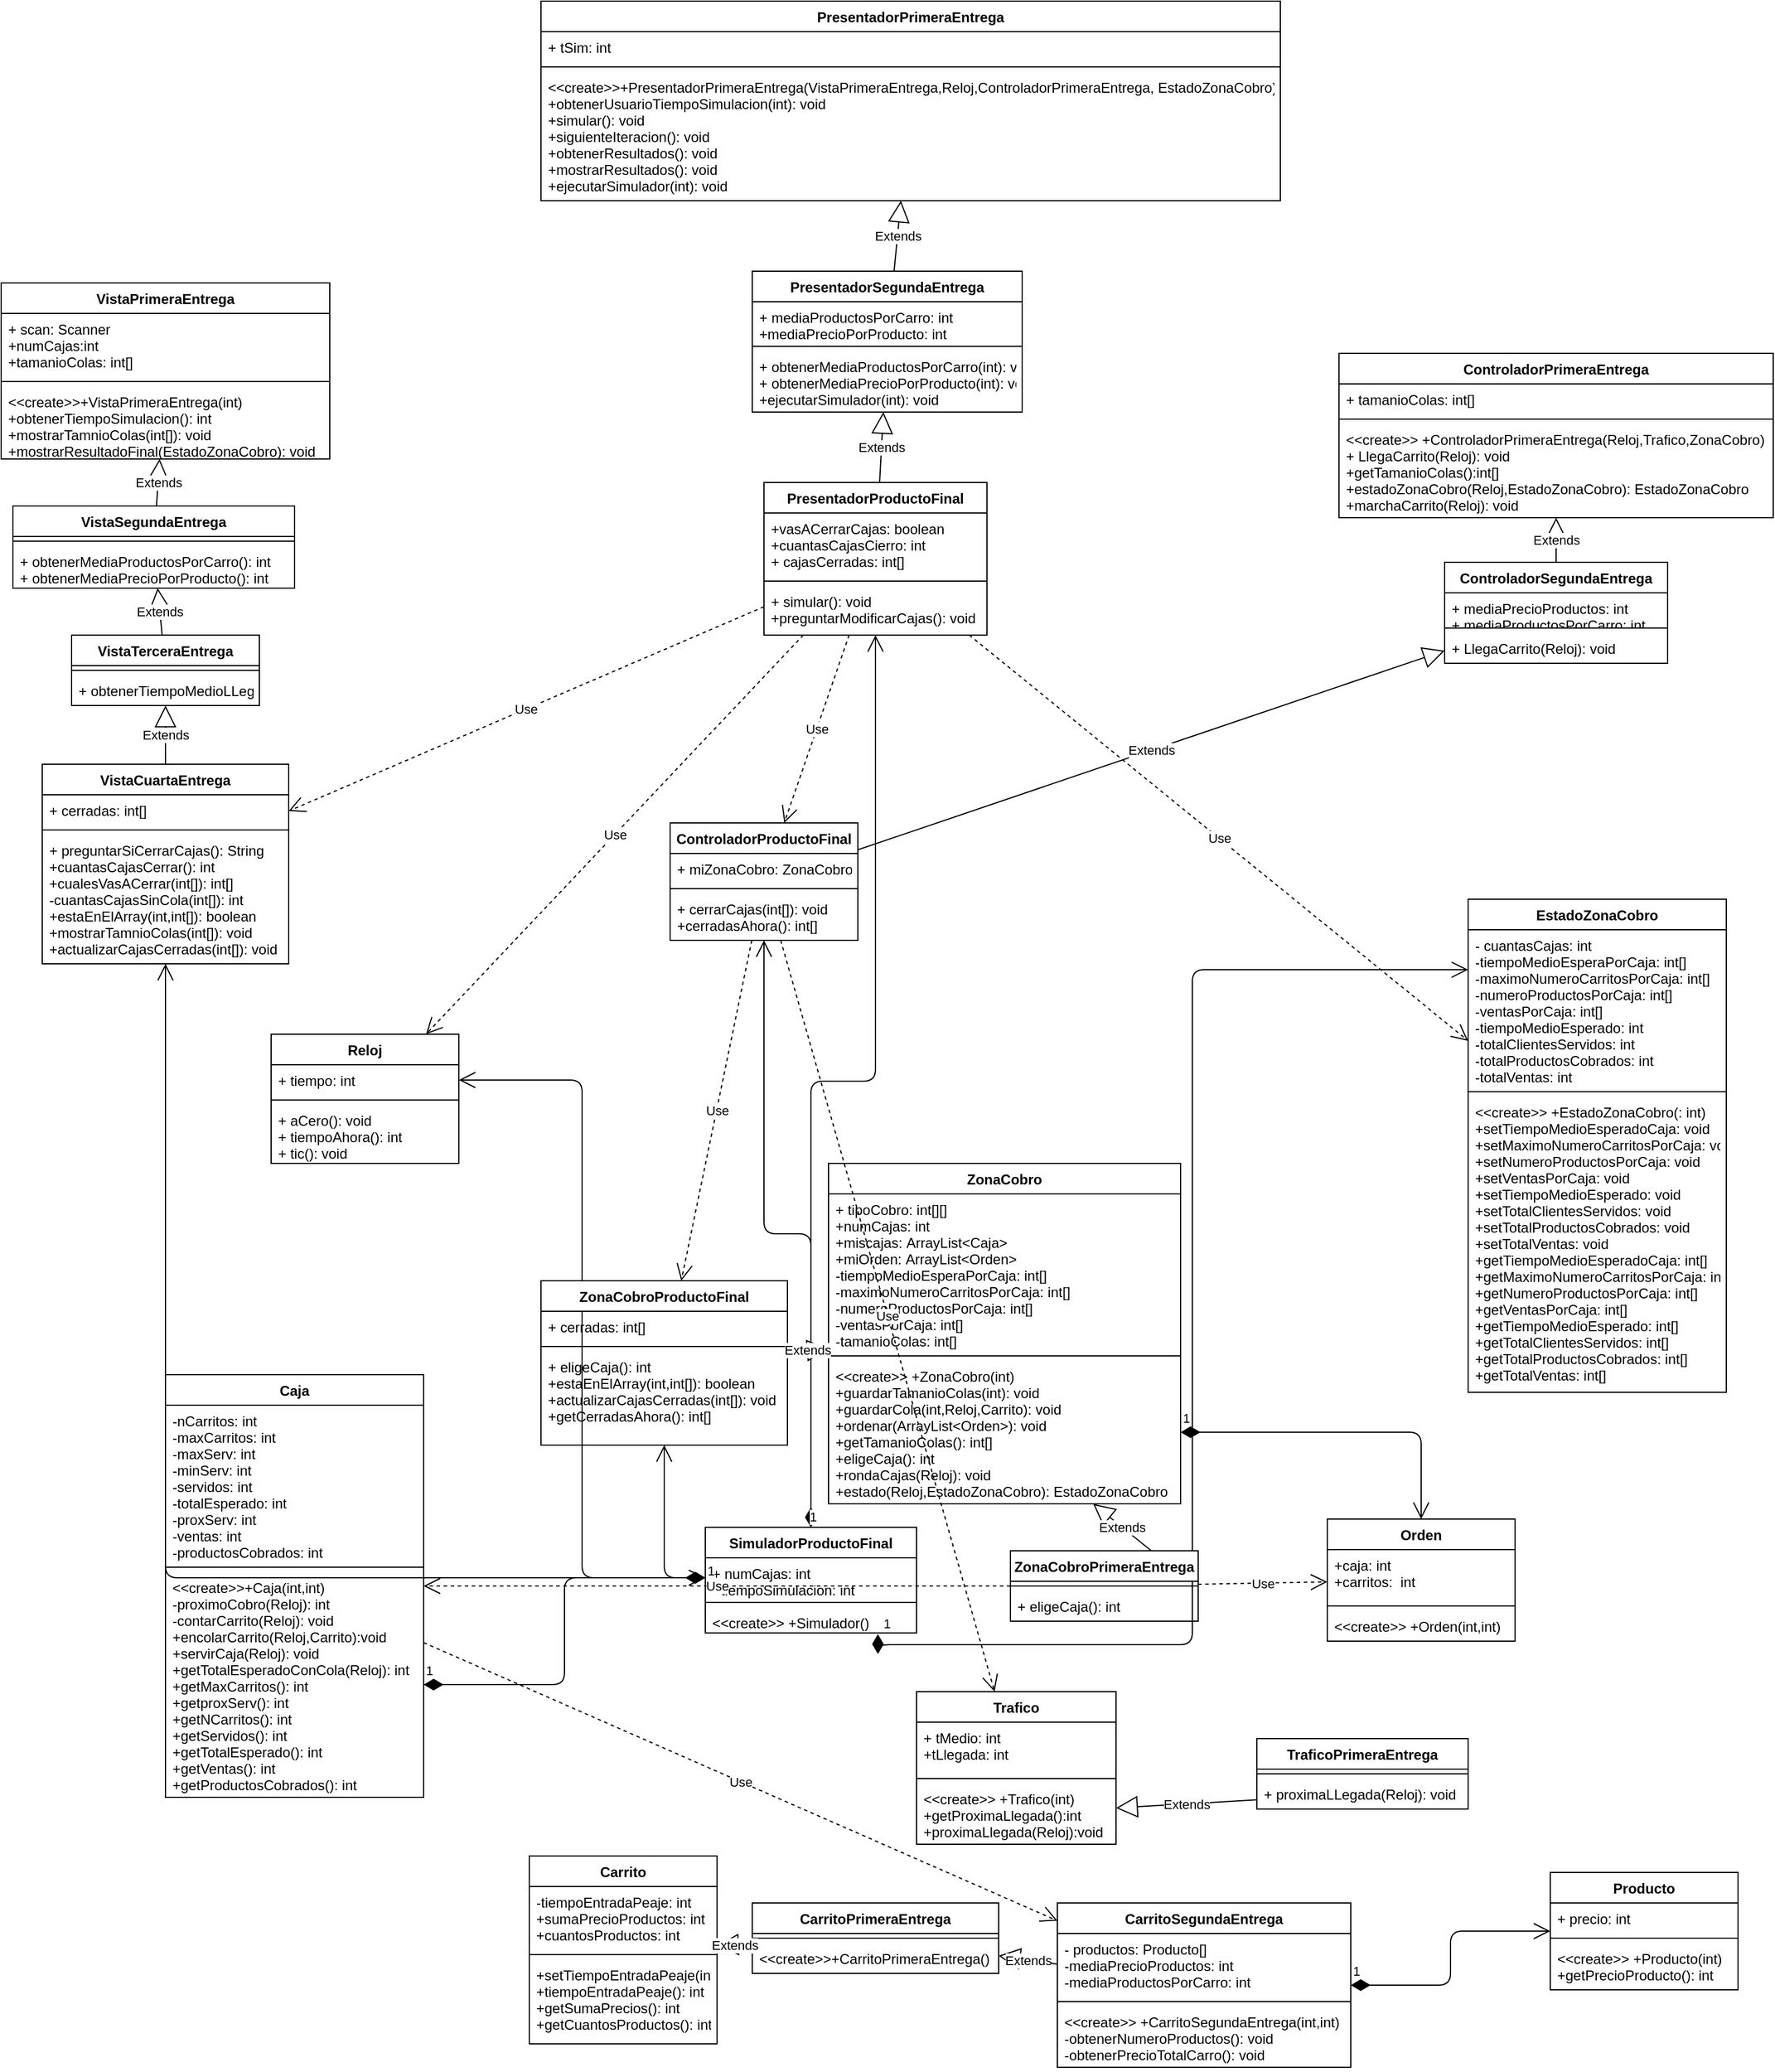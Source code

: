 <mxfile version="14.1.1" type="google"><diagram id="6pCkMulqhT6NgE5Fvpfq" name="Page-1"><mxGraphModel dx="2012" dy="1837" grid="1" gridSize="10" guides="1" tooltips="1" connect="1" arrows="1" fold="1" page="1" pageScale="1" pageWidth="827" pageHeight="1169" math="0" shadow="0"><root><mxCell id="0"/><mxCell id="1" parent="0"/><mxCell id="GopF8WNikL52PlYIPgLI-1" value="SimuladorProductoFinal" style="swimlane;fontStyle=1;align=center;verticalAlign=top;childLayout=stackLayout;horizontal=1;startSize=26;horizontalStack=0;resizeParent=1;resizeParentMax=0;resizeLast=0;collapsible=1;marginBottom=0;" parent="1" vertex="1"><mxGeometry x="390" y="700" width="180" height="90" as="geometry"/></mxCell><mxCell id="GopF8WNikL52PlYIPgLI-2" value="+ numCajas: int&#10;- tiempoSimulacion: int" style="text;strokeColor=none;fillColor=none;align=left;verticalAlign=top;spacingLeft=4;spacingRight=4;overflow=hidden;rotatable=0;points=[[0,0.5],[1,0.5]];portConstraint=eastwest;" parent="GopF8WNikL52PlYIPgLI-1" vertex="1"><mxGeometry y="26" width="180" height="34" as="geometry"/></mxCell><mxCell id="GopF8WNikL52PlYIPgLI-3" value="" style="line;strokeWidth=1;fillColor=none;align=left;verticalAlign=middle;spacingTop=-1;spacingLeft=3;spacingRight=3;rotatable=0;labelPosition=right;points=[];portConstraint=eastwest;" parent="GopF8WNikL52PlYIPgLI-1" vertex="1"><mxGeometry y="60" width="180" height="8" as="geometry"/></mxCell><mxCell id="GopF8WNikL52PlYIPgLI-4" value="&lt;&lt;create&gt;&gt; +Simulador()" style="text;strokeColor=none;fillColor=none;align=left;verticalAlign=top;spacingLeft=4;spacingRight=4;overflow=hidden;rotatable=0;points=[[0,0.5],[1,0.5]];portConstraint=eastwest;" parent="GopF8WNikL52PlYIPgLI-1" vertex="1"><mxGeometry y="68" width="180" height="22" as="geometry"/></mxCell><mxCell id="GopF8WNikL52PlYIPgLI-5" style="edgeStyle=orthogonalEdgeStyle;rounded=0;orthogonalLoop=1;jettySize=auto;html=1;exitX=1;exitY=0.5;exitDx=0;exitDy=0;" parent="GopF8WNikL52PlYIPgLI-1" source="GopF8WNikL52PlYIPgLI-2" target="GopF8WNikL52PlYIPgLI-2" edge="1"><mxGeometry relative="1" as="geometry"/></mxCell><mxCell id="GopF8WNikL52PlYIPgLI-7" value="Reloj" style="swimlane;fontStyle=1;align=center;verticalAlign=top;childLayout=stackLayout;horizontal=1;startSize=26;horizontalStack=0;resizeParent=1;resizeParentMax=0;resizeLast=0;collapsible=1;marginBottom=0;" parent="1" vertex="1"><mxGeometry x="20" y="280" width="160" height="110" as="geometry"/></mxCell><mxCell id="GopF8WNikL52PlYIPgLI-8" value="+ tiempo: int" style="text;strokeColor=none;fillColor=none;align=left;verticalAlign=top;spacingLeft=4;spacingRight=4;overflow=hidden;rotatable=0;points=[[0,0.5],[1,0.5]];portConstraint=eastwest;" parent="GopF8WNikL52PlYIPgLI-7" vertex="1"><mxGeometry y="26" width="160" height="26" as="geometry"/></mxCell><mxCell id="GopF8WNikL52PlYIPgLI-9" value="" style="line;strokeWidth=1;fillColor=none;align=left;verticalAlign=middle;spacingTop=-1;spacingLeft=3;spacingRight=3;rotatable=0;labelPosition=right;points=[];portConstraint=eastwest;" parent="GopF8WNikL52PlYIPgLI-7" vertex="1"><mxGeometry y="52" width="160" height="8" as="geometry"/></mxCell><mxCell id="GopF8WNikL52PlYIPgLI-10" value="+ aCero(): void&#10;+ tiempoAhora(): int&#10;+ tic(): void" style="text;strokeColor=none;fillColor=none;align=left;verticalAlign=top;spacingLeft=4;spacingRight=4;overflow=hidden;rotatable=0;points=[[0,0.5],[1,0.5]];portConstraint=eastwest;" parent="GopF8WNikL52PlYIPgLI-7" vertex="1"><mxGeometry y="60" width="160" height="50" as="geometry"/></mxCell><mxCell id="GopF8WNikL52PlYIPgLI-11" value="EstadoZonaCobro" style="swimlane;fontStyle=1;align=center;verticalAlign=top;childLayout=stackLayout;horizontal=1;startSize=26;horizontalStack=0;resizeParent=1;resizeParentMax=0;resizeLast=0;collapsible=1;marginBottom=0;" parent="1" vertex="1"><mxGeometry x="1040" y="165" width="220" height="420" as="geometry"/></mxCell><mxCell id="GopF8WNikL52PlYIPgLI-12" value="- cuantasCajas: int&#10;-tiempoMedioEsperaPorCaja: int[]&#10;-maximoNumeroCarritosPorCaja: int[]&#10;-numeroProductosPorCaja: int[]&#10;-ventasPorCaja: int[]&#10;-tiempoMedioEsperado: int&#10;-totalClientesServidos: int&#10;-totalProductosCobrados: int&#10;-totalVentas: int" style="text;strokeColor=none;fillColor=none;align=left;verticalAlign=top;spacingLeft=4;spacingRight=4;overflow=hidden;rotatable=0;points=[[0,0.5],[1,0.5]];portConstraint=eastwest;" parent="GopF8WNikL52PlYIPgLI-11" vertex="1"><mxGeometry y="26" width="220" height="134" as="geometry"/></mxCell><mxCell id="GopF8WNikL52PlYIPgLI-13" value="" style="line;strokeWidth=1;fillColor=none;align=left;verticalAlign=middle;spacingTop=-1;spacingLeft=3;spacingRight=3;rotatable=0;labelPosition=right;points=[];portConstraint=eastwest;" parent="GopF8WNikL52PlYIPgLI-11" vertex="1"><mxGeometry y="160" width="220" height="8" as="geometry"/></mxCell><mxCell id="GopF8WNikL52PlYIPgLI-14" value="&lt;&lt;create&gt;&gt; +EstadoZonaCobro(: int)&#10;+setTiempoMedioEsperadoCaja: void&#10;+setMaximoNumeroCarritosPorCaja: void&#10;+setNumeroProductosPorCaja: void&#10;+setVentasPorCaja: void&#10;+setTiempoMedioEsperado: void&#10;+setTotalClientesServidos: void&#10;+setTotalProductosCobrados: void&#10;+setTotalVentas: void&#10;+getTiempoMedioEsperadoCaja: int[]&#10;+getMaximoNumeroCarritosPorCaja: int[]&#10;+getNumeroProductosPorCaja: int[]&#10;+getVentasPorCaja: int[]&#10;+getTiempoMedioEsperado: int[]&#10;+getTotalClientesServidos: int[]&#10;+getTotalProductosCobrados: int[]&#10;+getTotalVentas: int[]" style="text;strokeColor=none;fillColor=none;align=left;verticalAlign=top;spacingLeft=4;spacingRight=4;overflow=hidden;rotatable=0;points=[[0,0.5],[1,0.5]];portConstraint=eastwest;" parent="GopF8WNikL52PlYIPgLI-11" vertex="1"><mxGeometry y="168" width="220" height="252" as="geometry"/></mxCell><mxCell id="GopF8WNikL52PlYIPgLI-15" value="1" style="endArrow=open;html=1;endSize=12;startArrow=diamondThin;startSize=14;startFill=1;edgeStyle=orthogonalEdgeStyle;align=left;verticalAlign=bottom;entryX=0;entryY=0.254;entryDx=0;entryDy=0;entryPerimeter=0;exitX=0.817;exitY=1.045;exitDx=0;exitDy=0;exitPerimeter=0;" parent="1" source="GopF8WNikL52PlYIPgLI-4" target="GopF8WNikL52PlYIPgLI-12" edge="1"><mxGeometry x="-1" y="3" relative="1" as="geometry"><mxPoint x="150" y="270" as="sourcePoint"/><mxPoint x="310" y="270" as="targetPoint"/></mxGeometry></mxCell><mxCell id="GopF8WNikL52PlYIPgLI-17" value="ControladorPrimeraEntrega" style="swimlane;fontStyle=1;align=center;verticalAlign=top;childLayout=stackLayout;horizontal=1;startSize=26;horizontalStack=0;resizeParent=1;resizeParentMax=0;resizeLast=0;collapsible=1;marginBottom=0;" parent="1" vertex="1"><mxGeometry x="930" y="-300" width="370" height="140" as="geometry"/></mxCell><mxCell id="GopF8WNikL52PlYIPgLI-18" value="+ tamanioColas: int[]" style="text;strokeColor=none;fillColor=none;align=left;verticalAlign=top;spacingLeft=4;spacingRight=4;overflow=hidden;rotatable=0;points=[[0,0.5],[1,0.5]];portConstraint=eastwest;" parent="GopF8WNikL52PlYIPgLI-17" vertex="1"><mxGeometry y="26" width="370" height="26" as="geometry"/></mxCell><mxCell id="GopF8WNikL52PlYIPgLI-19" value="" style="line;strokeWidth=1;fillColor=none;align=left;verticalAlign=middle;spacingTop=-1;spacingLeft=3;spacingRight=3;rotatable=0;labelPosition=right;points=[];portConstraint=eastwest;" parent="GopF8WNikL52PlYIPgLI-17" vertex="1"><mxGeometry y="52" width="370" height="8" as="geometry"/></mxCell><mxCell id="GopF8WNikL52PlYIPgLI-20" value="&lt;&lt;create&gt;&gt; +ControladorPrimeraEntrega(Reloj,Trafico,ZonaCobro)&#10;+ LlegaCarrito(Reloj): void&#10;+getTamanioColas():int[]&#10;+estadoZonaCobro(Reloj,EstadoZonaCobro): EstadoZonaCobro&#10;+marchaCarrito(Reloj): void" style="text;strokeColor=none;fillColor=none;align=left;verticalAlign=top;spacingLeft=4;spacingRight=4;overflow=hidden;rotatable=0;points=[[0,0.5],[1,0.5]];portConstraint=eastwest;" parent="GopF8WNikL52PlYIPgLI-17" vertex="1"><mxGeometry y="60" width="370" height="80" as="geometry"/></mxCell><mxCell id="NIKoHNsrvNgZzkzl7YkF-1" value="1" style="endArrow=open;html=1;endSize=12;startArrow=diamondThin;startSize=14;startFill=1;edgeStyle=orthogonalEdgeStyle;align=left;verticalAlign=bottom;" edge="1" parent="1" source="GopF8WNikL52PlYIPgLI-1" target="NIKoHNsrvNgZzkzl7YkF-105"><mxGeometry x="-1" y="3" relative="1" as="geometry"><mxPoint x="70" y="60" as="sourcePoint"/><mxPoint x="230" y="60" as="targetPoint"/></mxGeometry></mxCell><mxCell id="NIKoHNsrvNgZzkzl7YkF-2" value="1" style="endArrow=open;html=1;endSize=12;startArrow=diamondThin;startSize=14;startFill=1;edgeStyle=orthogonalEdgeStyle;align=left;verticalAlign=bottom;" edge="1" parent="1" source="GopF8WNikL52PlYIPgLI-2" target="GopF8WNikL52PlYIPgLI-8"><mxGeometry x="-1" y="3" relative="1" as="geometry"><mxPoint x="140" y="310" as="sourcePoint"/><mxPoint x="300" y="310" as="targetPoint"/></mxGeometry></mxCell><mxCell id="NIKoHNsrvNgZzkzl7YkF-3" value="PresentadorPrimeraEntrega" style="swimlane;fontStyle=1;align=center;verticalAlign=top;childLayout=stackLayout;horizontal=1;startSize=26;horizontalStack=0;resizeParent=1;resizeParentMax=0;resizeLast=0;collapsible=1;marginBottom=0;" vertex="1" parent="1"><mxGeometry x="250" y="-600" width="630" height="170" as="geometry"/></mxCell><mxCell id="NIKoHNsrvNgZzkzl7YkF-4" value="+ tSim: int" style="text;strokeColor=none;fillColor=none;align=left;verticalAlign=top;spacingLeft=4;spacingRight=4;overflow=hidden;rotatable=0;points=[[0,0.5],[1,0.5]];portConstraint=eastwest;" vertex="1" parent="NIKoHNsrvNgZzkzl7YkF-3"><mxGeometry y="26" width="630" height="26" as="geometry"/></mxCell><mxCell id="NIKoHNsrvNgZzkzl7YkF-5" value="" style="line;strokeWidth=1;fillColor=none;align=left;verticalAlign=middle;spacingTop=-1;spacingLeft=3;spacingRight=3;rotatable=0;labelPosition=right;points=[];portConstraint=eastwest;" vertex="1" parent="NIKoHNsrvNgZzkzl7YkF-3"><mxGeometry y="52" width="630" height="8" as="geometry"/></mxCell><mxCell id="NIKoHNsrvNgZzkzl7YkF-6" value="&lt;&lt;create&gt;&gt;+PresentadorPrimeraEntrega(VistaPrimeraEntrega,Reloj,ControladorPrimeraEntrega, EstadoZonaCobro)&#10;+obtenerUsuarioTiempoSimulacion(int): void&#10;+simular(): void&#10;+siguienteIteracion(): void&#10;+obtenerResultados(): void&#10;+mostrarResultados(): void&#10;+ejecutarSimulador(int): void" style="text;strokeColor=none;fillColor=none;align=left;verticalAlign=top;spacingLeft=4;spacingRight=4;overflow=hidden;rotatable=0;points=[[0,0.5],[1,0.5]];portConstraint=eastwest;" vertex="1" parent="NIKoHNsrvNgZzkzl7YkF-3"><mxGeometry y="60" width="630" height="110" as="geometry"/></mxCell><mxCell id="NIKoHNsrvNgZzkzl7YkF-8" value="VistaPrimeraEntrega" style="swimlane;fontStyle=1;align=center;verticalAlign=top;childLayout=stackLayout;horizontal=1;startSize=26;horizontalStack=0;resizeParent=1;resizeParentMax=0;resizeLast=0;collapsible=1;marginBottom=0;" vertex="1" parent="1"><mxGeometry x="-210" y="-360" width="280" height="150" as="geometry"/></mxCell><mxCell id="NIKoHNsrvNgZzkzl7YkF-9" value="+ scan: Scanner&#10;+numCajas:int&#10;+tamanioColas: int[]" style="text;strokeColor=none;fillColor=none;align=left;verticalAlign=top;spacingLeft=4;spacingRight=4;overflow=hidden;rotatable=0;points=[[0,0.5],[1,0.5]];portConstraint=eastwest;" vertex="1" parent="NIKoHNsrvNgZzkzl7YkF-8"><mxGeometry y="26" width="280" height="54" as="geometry"/></mxCell><mxCell id="NIKoHNsrvNgZzkzl7YkF-10" value="" style="line;strokeWidth=1;fillColor=none;align=left;verticalAlign=middle;spacingTop=-1;spacingLeft=3;spacingRight=3;rotatable=0;labelPosition=right;points=[];portConstraint=eastwest;" vertex="1" parent="NIKoHNsrvNgZzkzl7YkF-8"><mxGeometry y="80" width="280" height="8" as="geometry"/></mxCell><mxCell id="NIKoHNsrvNgZzkzl7YkF-11" value="&lt;&lt;create&gt;&gt;+VistaPrimeraEntrega(int)&#10;+obtenerTiempoSimulacion(): int&#10;+mostrarTamnioColas(int[]): void&#10;+mostrarResultadoFinal(EstadoZonaCobro): void&#10;" style="text;strokeColor=none;fillColor=none;align=left;verticalAlign=top;spacingLeft=4;spacingRight=4;overflow=hidden;rotatable=0;points=[[0,0.5],[1,0.5]];portConstraint=eastwest;" vertex="1" parent="NIKoHNsrvNgZzkzl7YkF-8"><mxGeometry y="88" width="280" height="62" as="geometry"/></mxCell><mxCell id="NIKoHNsrvNgZzkzl7YkF-12" value="1" style="endArrow=open;html=1;endSize=12;startArrow=diamondThin;startSize=14;startFill=0;edgeStyle=orthogonalEdgeStyle;align=left;verticalAlign=bottom;" edge="1" parent="1" source="GopF8WNikL52PlYIPgLI-1" target="NIKoHNsrvNgZzkzl7YkF-95"><mxGeometry x="-1" y="3" relative="1" as="geometry"><mxPoint x="90" y="-20" as="sourcePoint"/><mxPoint x="250" y="-20" as="targetPoint"/></mxGeometry></mxCell><mxCell id="NIKoHNsrvNgZzkzl7YkF-13" value="1" style="endArrow=open;html=1;endSize=12;startArrow=diamondThin;startSize=14;startFill=0;edgeStyle=orthogonalEdgeStyle;align=left;verticalAlign=bottom;" edge="1" parent="1" source="GopF8WNikL52PlYIPgLI-2" target="NIKoHNsrvNgZzkzl7YkF-100"><mxGeometry x="-1" y="3" relative="1" as="geometry"><mxPoint x="580" y="170" as="sourcePoint"/><mxPoint x="740" y="170" as="targetPoint"/></mxGeometry></mxCell><mxCell id="NIKoHNsrvNgZzkzl7YkF-14" value="Use" style="endArrow=open;endSize=12;dashed=1;html=1;" edge="1" parent="1" source="NIKoHNsrvNgZzkzl7YkF-95" target="GopF8WNikL52PlYIPgLI-7"><mxGeometry width="160" relative="1" as="geometry"><mxPoint x="620" y="370" as="sourcePoint"/><mxPoint x="780" y="370" as="targetPoint"/></mxGeometry></mxCell><mxCell id="NIKoHNsrvNgZzkzl7YkF-15" value="Use" style="endArrow=open;endSize=12;dashed=1;html=1;" edge="1" parent="1" source="NIKoHNsrvNgZzkzl7YkF-95" target="NIKoHNsrvNgZzkzl7YkF-105"><mxGeometry width="160" relative="1" as="geometry"><mxPoint x="790" y="20" as="sourcePoint"/><mxPoint x="950" y="20" as="targetPoint"/></mxGeometry></mxCell><mxCell id="NIKoHNsrvNgZzkzl7YkF-16" value="Use" style="endArrow=open;endSize=12;dashed=1;html=1;" edge="1" parent="1" source="NIKoHNsrvNgZzkzl7YkF-95" target="NIKoHNsrvNgZzkzl7YkF-100"><mxGeometry width="160" relative="1" as="geometry"><mxPoint x="770" y="80" as="sourcePoint"/><mxPoint x="930" y="80" as="targetPoint"/></mxGeometry></mxCell><mxCell id="NIKoHNsrvNgZzkzl7YkF-17" value="Use" style="endArrow=open;endSize=12;dashed=1;html=1;" edge="1" parent="1" source="NIKoHNsrvNgZzkzl7YkF-95" target="GopF8WNikL52PlYIPgLI-11"><mxGeometry width="160" relative="1" as="geometry"><mxPoint x="870" y="-10" as="sourcePoint"/><mxPoint x="1030" y="-10" as="targetPoint"/></mxGeometry></mxCell><mxCell id="NIKoHNsrvNgZzkzl7YkF-19" value="ZonaCobro" style="swimlane;fontStyle=1;align=center;verticalAlign=top;childLayout=stackLayout;horizontal=1;startSize=26;horizontalStack=0;resizeParent=1;resizeParentMax=0;resizeLast=0;collapsible=1;marginBottom=0;" vertex="1" parent="1"><mxGeometry x="495" y="390" width="300" height="290" as="geometry"/></mxCell><mxCell id="NIKoHNsrvNgZzkzl7YkF-20" value="+ tipoCobro: int[][]&#10;+numCajas: int&#10;+miscajas: ArrayList&lt;Caja&gt;&#10;+miOrden: ArrayList&lt;Orden&gt;&#10;-tiempoMedioEsperaPorCaja: int[]&#10;-maximoNumeroCarritosPorCaja: int[]&#10;-numeroProductosPorCaja: int[]&#10;-ventasPorCaja: int[]&#10;-tamanioColas: int[]&#10;" style="text;strokeColor=none;fillColor=none;align=left;verticalAlign=top;spacingLeft=4;spacingRight=4;overflow=hidden;rotatable=0;points=[[0,0.5],[1,0.5]];portConstraint=eastwest;" vertex="1" parent="NIKoHNsrvNgZzkzl7YkF-19"><mxGeometry y="26" width="300" height="134" as="geometry"/></mxCell><mxCell id="NIKoHNsrvNgZzkzl7YkF-21" value="" style="line;strokeWidth=1;fillColor=none;align=left;verticalAlign=middle;spacingTop=-1;spacingLeft=3;spacingRight=3;rotatable=0;labelPosition=right;points=[];portConstraint=eastwest;" vertex="1" parent="NIKoHNsrvNgZzkzl7YkF-19"><mxGeometry y="160" width="300" height="8" as="geometry"/></mxCell><mxCell id="NIKoHNsrvNgZzkzl7YkF-22" value="&lt;&lt;create&gt;&gt; +ZonaCobro(int)&#10;+guardarTamanioColas(int): void&#10;+guardarCola(int,Reloj,Carrito): void&#10;+ordenar(ArrayList&lt;Orden&gt;): void&#10;+getTamanioColas(): int[]&#10;+eligeCaja(): int&#10;+rondaCajas(Reloj): void&#10;+estado(Reloj,EstadoZonaCobro): EstadoZonaCobro" style="text;strokeColor=none;fillColor=none;align=left;verticalAlign=top;spacingLeft=4;spacingRight=4;overflow=hidden;rotatable=0;points=[[0,0.5],[1,0.5]];portConstraint=eastwest;" vertex="1" parent="NIKoHNsrvNgZzkzl7YkF-19"><mxGeometry y="168" width="300" height="122" as="geometry"/></mxCell><mxCell id="NIKoHNsrvNgZzkzl7YkF-24" value="Caja" style="swimlane;fontStyle=1;align=center;verticalAlign=top;childLayout=stackLayout;horizontal=1;startSize=26;horizontalStack=0;resizeParent=1;resizeParentMax=0;resizeLast=0;collapsible=1;marginBottom=0;" vertex="1" parent="1"><mxGeometry x="-70" y="570" width="220" height="360" as="geometry"/></mxCell><mxCell id="NIKoHNsrvNgZzkzl7YkF-25" value="-nCarritos: int&#10;-maxCarritos: int&#10;-maxServ: int&#10;-minServ: int&#10;-servidos: int&#10;-totalEsperado: int&#10;-proxServ: int&#10;-ventas: int&#10;-productosCobrados: int" style="text;strokeColor=none;fillColor=none;align=left;verticalAlign=top;spacingLeft=4;spacingRight=4;overflow=hidden;rotatable=0;points=[[0,0.5],[1,0.5]];portConstraint=eastwest;" vertex="1" parent="NIKoHNsrvNgZzkzl7YkF-24"><mxGeometry y="26" width="220" height="134" as="geometry"/></mxCell><mxCell id="NIKoHNsrvNgZzkzl7YkF-26" value="" style="line;strokeWidth=1;fillColor=none;align=left;verticalAlign=middle;spacingTop=-1;spacingLeft=3;spacingRight=3;rotatable=0;labelPosition=right;points=[];portConstraint=eastwest;" vertex="1" parent="NIKoHNsrvNgZzkzl7YkF-24"><mxGeometry y="160" width="220" height="8" as="geometry"/></mxCell><mxCell id="NIKoHNsrvNgZzkzl7YkF-27" value="&lt;&lt;create&gt;&gt;+Caja(int,int)&#10;-proximoCobro(Reloj): int&#10;-contarCarrito(Reloj): void&#10;+encolarCarrito(Reloj,Carrito):void&#10;+servirCaja(Reloj): void&#10;+getTotalEsperadoConCola(Reloj): int&#10;+getMaxCarritos(): int&#10;+getproxServ(): int&#10;+getNCarritos(): int&#10;+getServidos(): int&#10;+getTotalEsperado(): int&#10;+getVentas(): int&#10;+getProductosCobrados(): int&#10;" style="text;strokeColor=none;fillColor=none;align=left;verticalAlign=top;spacingLeft=4;spacingRight=4;overflow=hidden;rotatable=0;points=[[0,0.5],[1,0.5]];portConstraint=eastwest;" vertex="1" parent="NIKoHNsrvNgZzkzl7YkF-24"><mxGeometry y="168" width="220" height="192" as="geometry"/></mxCell><mxCell id="NIKoHNsrvNgZzkzl7YkF-28" value="1" style="endArrow=open;html=1;endSize=12;startArrow=diamondThin;startSize=14;startFill=1;edgeStyle=orthogonalEdgeStyle;align=left;verticalAlign=bottom;" edge="1" parent="1" source="NIKoHNsrvNgZzkzl7YkF-27" target="GopF8WNikL52PlYIPgLI-2"><mxGeometry x="-1" y="3" relative="1" as="geometry"><mxPoint x="230" y="890" as="sourcePoint"/><mxPoint x="390" y="890" as="targetPoint"/></mxGeometry></mxCell><mxCell id="NIKoHNsrvNgZzkzl7YkF-29" value="Orden" style="swimlane;fontStyle=1;align=center;verticalAlign=top;childLayout=stackLayout;horizontal=1;startSize=26;horizontalStack=0;resizeParent=1;resizeParentMax=0;resizeLast=0;collapsible=1;marginBottom=0;" vertex="1" parent="1"><mxGeometry x="920" y="693" width="160" height="104" as="geometry"/></mxCell><mxCell id="NIKoHNsrvNgZzkzl7YkF-30" value="+caja: int&#10;+carritos:  int" style="text;strokeColor=none;fillColor=none;align=left;verticalAlign=top;spacingLeft=4;spacingRight=4;overflow=hidden;rotatable=0;points=[[0,0.5],[1,0.5]];portConstraint=eastwest;" vertex="1" parent="NIKoHNsrvNgZzkzl7YkF-29"><mxGeometry y="26" width="160" height="44" as="geometry"/></mxCell><mxCell id="NIKoHNsrvNgZzkzl7YkF-31" value="" style="line;strokeWidth=1;fillColor=none;align=left;verticalAlign=middle;spacingTop=-1;spacingLeft=3;spacingRight=3;rotatable=0;labelPosition=right;points=[];portConstraint=eastwest;" vertex="1" parent="NIKoHNsrvNgZzkzl7YkF-29"><mxGeometry y="70" width="160" height="8" as="geometry"/></mxCell><mxCell id="NIKoHNsrvNgZzkzl7YkF-32" value="&lt;&lt;create&gt;&gt; +Orden(int,int)" style="text;strokeColor=none;fillColor=none;align=left;verticalAlign=top;spacingLeft=4;spacingRight=4;overflow=hidden;rotatable=0;points=[[0,0.5],[1,0.5]];portConstraint=eastwest;" vertex="1" parent="NIKoHNsrvNgZzkzl7YkF-29"><mxGeometry y="78" width="160" height="26" as="geometry"/></mxCell><mxCell id="NIKoHNsrvNgZzkzl7YkF-33" value="1" style="endArrow=open;html=1;endSize=12;startArrow=diamondThin;startSize=14;startFill=1;edgeStyle=orthogonalEdgeStyle;align=left;verticalAlign=bottom;" edge="1" parent="1" source="NIKoHNsrvNgZzkzl7YkF-22" target="NIKoHNsrvNgZzkzl7YkF-29"><mxGeometry x="-1" y="3" relative="1" as="geometry"><mxPoint x="870" y="749.5" as="sourcePoint"/><mxPoint x="1030" y="749.5" as="targetPoint"/></mxGeometry></mxCell><mxCell id="NIKoHNsrvNgZzkzl7YkF-35" value="ZonaCobroPrimeraEntrega" style="swimlane;fontStyle=1;align=center;verticalAlign=top;childLayout=stackLayout;horizontal=1;startSize=26;horizontalStack=0;resizeParent=1;resizeParentMax=0;resizeLast=0;collapsible=1;marginBottom=0;" vertex="1" parent="1"><mxGeometry x="650" y="720" width="160" height="60" as="geometry"/></mxCell><mxCell id="NIKoHNsrvNgZzkzl7YkF-37" value="" style="line;strokeWidth=1;fillColor=none;align=left;verticalAlign=middle;spacingTop=-1;spacingLeft=3;spacingRight=3;rotatable=0;labelPosition=right;points=[];portConstraint=eastwest;" vertex="1" parent="NIKoHNsrvNgZzkzl7YkF-35"><mxGeometry y="26" width="160" height="8" as="geometry"/></mxCell><mxCell id="NIKoHNsrvNgZzkzl7YkF-38" value="+ eligeCaja(): int" style="text;strokeColor=none;fillColor=none;align=left;verticalAlign=top;spacingLeft=4;spacingRight=4;overflow=hidden;rotatable=0;points=[[0,0.5],[1,0.5]];portConstraint=eastwest;" vertex="1" parent="NIKoHNsrvNgZzkzl7YkF-35"><mxGeometry y="34" width="160" height="26" as="geometry"/></mxCell><mxCell id="NIKoHNsrvNgZzkzl7YkF-39" value="Extends" style="endArrow=block;endSize=16;endFill=0;html=1;exitX=0.75;exitY=0;exitDx=0;exitDy=0;" edge="1" parent="1" source="NIKoHNsrvNgZzkzl7YkF-35" target="NIKoHNsrvNgZzkzl7YkF-22"><mxGeometry width="160" relative="1" as="geometry"><mxPoint x="850" y="870" as="sourcePoint"/><mxPoint x="1010" y="870" as="targetPoint"/></mxGeometry></mxCell><mxCell id="NIKoHNsrvNgZzkzl7YkF-40" value="1" style="endArrow=open;html=1;endSize=12;startArrow=diamondThin;startSize=14;startFill=1;edgeStyle=orthogonalEdgeStyle;align=left;verticalAlign=bottom;" edge="1" parent="1" source="GopF8WNikL52PlYIPgLI-2" target="NIKoHNsrvNgZzkzl7YkF-110"><mxGeometry x="-1" y="3" relative="1" as="geometry"><mxPoint x="560" y="860" as="sourcePoint"/><mxPoint x="720" y="860" as="targetPoint"/></mxGeometry></mxCell><mxCell id="NIKoHNsrvNgZzkzl7YkF-41" value="Trafico" style="swimlane;fontStyle=1;align=center;verticalAlign=top;childLayout=stackLayout;horizontal=1;startSize=26;horizontalStack=0;resizeParent=1;resizeParentMax=0;resizeLast=0;collapsible=1;marginBottom=0;" vertex="1" parent="1"><mxGeometry x="570" y="840" width="170" height="130" as="geometry"/></mxCell><mxCell id="NIKoHNsrvNgZzkzl7YkF-42" value="+ tMedio: int&#10;+tLlegada: int" style="text;strokeColor=none;fillColor=none;align=left;verticalAlign=top;spacingLeft=4;spacingRight=4;overflow=hidden;rotatable=0;points=[[0,0.5],[1,0.5]];portConstraint=eastwest;" vertex="1" parent="NIKoHNsrvNgZzkzl7YkF-41"><mxGeometry y="26" width="170" height="44" as="geometry"/></mxCell><mxCell id="NIKoHNsrvNgZzkzl7YkF-43" value="" style="line;strokeWidth=1;fillColor=none;align=left;verticalAlign=middle;spacingTop=-1;spacingLeft=3;spacingRight=3;rotatable=0;labelPosition=right;points=[];portConstraint=eastwest;" vertex="1" parent="NIKoHNsrvNgZzkzl7YkF-41"><mxGeometry y="70" width="170" height="8" as="geometry"/></mxCell><mxCell id="NIKoHNsrvNgZzkzl7YkF-44" value="&lt;&lt;create&gt;&gt; +Trafico(int)&#10;+getProximaLlegada():int&#10;+proximaLlegada(Reloj):void" style="text;strokeColor=none;fillColor=none;align=left;verticalAlign=top;spacingLeft=4;spacingRight=4;overflow=hidden;rotatable=0;points=[[0,0.5],[1,0.5]];portConstraint=eastwest;" vertex="1" parent="NIKoHNsrvNgZzkzl7YkF-41"><mxGeometry y="78" width="170" height="52" as="geometry"/></mxCell><mxCell id="NIKoHNsrvNgZzkzl7YkF-45" value="Extends" style="endArrow=block;endSize=16;endFill=0;html=1;" edge="1" parent="1" source="NIKoHNsrvNgZzkzl7YkF-49" target="NIKoHNsrvNgZzkzl7YkF-44"><mxGeometry width="160" relative="1" as="geometry"><mxPoint x="827" y="940" as="sourcePoint"/><mxPoint x="987" y="940" as="targetPoint"/></mxGeometry></mxCell><mxCell id="NIKoHNsrvNgZzkzl7YkF-46" value="TraficoPrimeraEntrega" style="swimlane;fontStyle=1;align=center;verticalAlign=top;childLayout=stackLayout;horizontal=1;startSize=26;horizontalStack=0;resizeParent=1;resizeParentMax=0;resizeLast=0;collapsible=1;marginBottom=0;" vertex="1" parent="1"><mxGeometry x="860" y="880" width="180" height="60" as="geometry"/></mxCell><mxCell id="NIKoHNsrvNgZzkzl7YkF-48" value="" style="line;strokeWidth=1;fillColor=none;align=left;verticalAlign=middle;spacingTop=-1;spacingLeft=3;spacingRight=3;rotatable=0;labelPosition=right;points=[];portConstraint=eastwest;" vertex="1" parent="NIKoHNsrvNgZzkzl7YkF-46"><mxGeometry y="26" width="180" height="8" as="geometry"/></mxCell><mxCell id="NIKoHNsrvNgZzkzl7YkF-49" value="+ proximaLLegada(Reloj): void" style="text;strokeColor=none;fillColor=none;align=left;verticalAlign=top;spacingLeft=4;spacingRight=4;overflow=hidden;rotatable=0;points=[[0,0.5],[1,0.5]];portConstraint=eastwest;" vertex="1" parent="NIKoHNsrvNgZzkzl7YkF-46"><mxGeometry y="34" width="180" height="26" as="geometry"/></mxCell><mxCell id="NIKoHNsrvNgZzkzl7YkF-50" value="Use" style="endArrow=open;endSize=12;dashed=1;html=1;" edge="1" parent="1" source="NIKoHNsrvNgZzkzl7YkF-105" target="NIKoHNsrvNgZzkzl7YkF-110"><mxGeometry width="160" relative="1" as="geometry"><mxPoint x="490" y="260" as="sourcePoint"/><mxPoint x="650" y="260" as="targetPoint"/></mxGeometry></mxCell><mxCell id="NIKoHNsrvNgZzkzl7YkF-51" value="Use" style="endArrow=open;endSize=12;dashed=1;html=1;" edge="1" parent="1" source="NIKoHNsrvNgZzkzl7YkF-105" target="NIKoHNsrvNgZzkzl7YkF-41"><mxGeometry width="160" relative="1" as="geometry"><mxPoint x="660" y="280" as="sourcePoint"/><mxPoint x="820" y="280" as="targetPoint"/></mxGeometry></mxCell><mxCell id="NIKoHNsrvNgZzkzl7YkF-52" value="Carrito" style="swimlane;fontStyle=1;align=center;verticalAlign=top;childLayout=stackLayout;horizontal=1;startSize=26;horizontalStack=0;resizeParent=1;resizeParentMax=0;resizeLast=0;collapsible=1;marginBottom=0;" vertex="1" parent="1"><mxGeometry x="240" y="980" width="160" height="160" as="geometry"/></mxCell><mxCell id="NIKoHNsrvNgZzkzl7YkF-53" value="-tiempoEntradaPeaje: int&#10;+sumaPrecioProductos: int&#10;+cuantosProductos: int" style="text;strokeColor=none;fillColor=none;align=left;verticalAlign=top;spacingLeft=4;spacingRight=4;overflow=hidden;rotatable=0;points=[[0,0.5],[1,0.5]];portConstraint=eastwest;" vertex="1" parent="NIKoHNsrvNgZzkzl7YkF-52"><mxGeometry y="26" width="160" height="54" as="geometry"/></mxCell><mxCell id="NIKoHNsrvNgZzkzl7YkF-54" value="" style="line;strokeWidth=1;fillColor=none;align=left;verticalAlign=middle;spacingTop=-1;spacingLeft=3;spacingRight=3;rotatable=0;labelPosition=right;points=[];portConstraint=eastwest;" vertex="1" parent="NIKoHNsrvNgZzkzl7YkF-52"><mxGeometry y="80" width="160" height="8" as="geometry"/></mxCell><mxCell id="NIKoHNsrvNgZzkzl7YkF-55" value="+setTiempoEntradaPeaje(int): void&#10;+tiempoEntradaPeaje(): int&#10;+getSumaPrecios(): int&#10;+getCuantosProductos(): int" style="text;strokeColor=none;fillColor=none;align=left;verticalAlign=top;spacingLeft=4;spacingRight=4;overflow=hidden;rotatable=0;points=[[0,0.5],[1,0.5]];portConstraint=eastwest;" vertex="1" parent="NIKoHNsrvNgZzkzl7YkF-52"><mxGeometry y="88" width="160" height="72" as="geometry"/></mxCell><mxCell id="NIKoHNsrvNgZzkzl7YkF-56" value="CarritoPrimeraEntrega" style="swimlane;fontStyle=1;align=center;verticalAlign=top;childLayout=stackLayout;horizontal=1;startSize=26;horizontalStack=0;resizeParent=1;resizeParentMax=0;resizeLast=0;collapsible=1;marginBottom=0;" vertex="1" parent="1"><mxGeometry x="430" y="1020" width="210" height="60" as="geometry"/></mxCell><mxCell id="NIKoHNsrvNgZzkzl7YkF-58" value="" style="line;strokeWidth=1;fillColor=none;align=left;verticalAlign=middle;spacingTop=-1;spacingLeft=3;spacingRight=3;rotatable=0;labelPosition=right;points=[];portConstraint=eastwest;" vertex="1" parent="NIKoHNsrvNgZzkzl7YkF-56"><mxGeometry y="26" width="210" height="8" as="geometry"/></mxCell><mxCell id="NIKoHNsrvNgZzkzl7YkF-59" value="&lt;&lt;create&gt;&gt;+CarritoPrimeraEntrega()" style="text;strokeColor=none;fillColor=none;align=left;verticalAlign=top;spacingLeft=4;spacingRight=4;overflow=hidden;rotatable=0;points=[[0,0.5],[1,0.5]];portConstraint=eastwest;" vertex="1" parent="NIKoHNsrvNgZzkzl7YkF-56"><mxGeometry y="34" width="210" height="26" as="geometry"/></mxCell><mxCell id="NIKoHNsrvNgZzkzl7YkF-60" value="Extends" style="endArrow=block;endSize=16;endFill=0;html=1;" edge="1" parent="1" source="NIKoHNsrvNgZzkzl7YkF-56" target="NIKoHNsrvNgZzkzl7YkF-52"><mxGeometry width="160" relative="1" as="geometry"><mxPoint x="680" y="1059.5" as="sourcePoint"/><mxPoint x="840" y="1059.5" as="targetPoint"/></mxGeometry></mxCell><mxCell id="NIKoHNsrvNgZzkzl7YkF-61" value="Use" style="endArrow=open;endSize=12;dashed=1;html=1;" edge="1" parent="1" source="NIKoHNsrvNgZzkzl7YkF-35" target="NIKoHNsrvNgZzkzl7YkF-24"><mxGeometry width="160" relative="1" as="geometry"><mxPoint x="1070" y="860" as="sourcePoint"/><mxPoint x="1230" y="860" as="targetPoint"/></mxGeometry></mxCell><mxCell id="NIKoHNsrvNgZzkzl7YkF-62" value="Use" style="endArrow=open;endSize=12;dashed=1;html=1;" edge="1" parent="1" source="NIKoHNsrvNgZzkzl7YkF-35" target="NIKoHNsrvNgZzkzl7YkF-29"><mxGeometry width="160" relative="1" as="geometry"><mxPoint x="1050" y="850" as="sourcePoint"/><mxPoint x="1210" y="850" as="targetPoint"/></mxGeometry></mxCell><mxCell id="NIKoHNsrvNgZzkzl7YkF-63" value="Use" style="endArrow=open;endSize=12;dashed=1;html=1;" edge="1" parent="1" source="NIKoHNsrvNgZzkzl7YkF-24" target="NIKoHNsrvNgZzkzl7YkF-64"><mxGeometry width="160" relative="1" as="geometry"><mxPoint x="254" y="630" as="sourcePoint"/><mxPoint x="414" y="630" as="targetPoint"/></mxGeometry></mxCell><mxCell id="NIKoHNsrvNgZzkzl7YkF-64" value="CarritoSegundaEntrega" style="swimlane;fontStyle=1;align=center;verticalAlign=top;childLayout=stackLayout;horizontal=1;startSize=26;horizontalStack=0;resizeParent=1;resizeParentMax=0;resizeLast=0;collapsible=1;marginBottom=0;" vertex="1" parent="1"><mxGeometry x="690" y="1020" width="250" height="140" as="geometry"/></mxCell><mxCell id="NIKoHNsrvNgZzkzl7YkF-65" value="- productos: Producto[]&#10;-mediaPrecioProductos: int&#10;-mediaProductosPorCarro: int" style="text;strokeColor=none;fillColor=none;align=left;verticalAlign=top;spacingLeft=4;spacingRight=4;overflow=hidden;rotatable=0;points=[[0,0.5],[1,0.5]];portConstraint=eastwest;" vertex="1" parent="NIKoHNsrvNgZzkzl7YkF-64"><mxGeometry y="26" width="250" height="54" as="geometry"/></mxCell><mxCell id="NIKoHNsrvNgZzkzl7YkF-66" value="" style="line;strokeWidth=1;fillColor=none;align=left;verticalAlign=middle;spacingTop=-1;spacingLeft=3;spacingRight=3;rotatable=0;labelPosition=right;points=[];portConstraint=eastwest;" vertex="1" parent="NIKoHNsrvNgZzkzl7YkF-64"><mxGeometry y="80" width="250" height="8" as="geometry"/></mxCell><mxCell id="NIKoHNsrvNgZzkzl7YkF-67" value="&lt;&lt;create&gt;&gt; +CarritoSegundaEntrega(int,int)&#10;-obtenerNumeroProductos(): void&#10;-obtenerPrecioTotalCarro(): void" style="text;strokeColor=none;fillColor=none;align=left;verticalAlign=top;spacingLeft=4;spacingRight=4;overflow=hidden;rotatable=0;points=[[0,0.5],[1,0.5]];portConstraint=eastwest;" vertex="1" parent="NIKoHNsrvNgZzkzl7YkF-64"><mxGeometry y="88" width="250" height="52" as="geometry"/></mxCell><mxCell id="NIKoHNsrvNgZzkzl7YkF-68" value="Extends" style="endArrow=block;endSize=16;endFill=0;html=1;" edge="1" parent="1" source="NIKoHNsrvNgZzkzl7YkF-64" target="NIKoHNsrvNgZzkzl7YkF-56"><mxGeometry width="160" relative="1" as="geometry"><mxPoint x="660" y="1000" as="sourcePoint"/><mxPoint x="820" y="1000" as="targetPoint"/></mxGeometry></mxCell><mxCell id="NIKoHNsrvNgZzkzl7YkF-69" value="Producto" style="swimlane;fontStyle=1;align=center;verticalAlign=top;childLayout=stackLayout;horizontal=1;startSize=26;horizontalStack=0;resizeParent=1;resizeParentMax=0;resizeLast=0;collapsible=1;marginBottom=0;" vertex="1" parent="1"><mxGeometry x="1110" y="994" width="160" height="100" as="geometry"/></mxCell><mxCell id="NIKoHNsrvNgZzkzl7YkF-70" value="+ precio: int" style="text;strokeColor=none;fillColor=none;align=left;verticalAlign=top;spacingLeft=4;spacingRight=4;overflow=hidden;rotatable=0;points=[[0,0.5],[1,0.5]];portConstraint=eastwest;" vertex="1" parent="NIKoHNsrvNgZzkzl7YkF-69"><mxGeometry y="26" width="160" height="26" as="geometry"/></mxCell><mxCell id="NIKoHNsrvNgZzkzl7YkF-71" value="" style="line;strokeWidth=1;fillColor=none;align=left;verticalAlign=middle;spacingTop=-1;spacingLeft=3;spacingRight=3;rotatable=0;labelPosition=right;points=[];portConstraint=eastwest;" vertex="1" parent="NIKoHNsrvNgZzkzl7YkF-69"><mxGeometry y="52" width="160" height="8" as="geometry"/></mxCell><mxCell id="NIKoHNsrvNgZzkzl7YkF-72" value="&lt;&lt;create&gt;&gt; +Producto(int)&#10;+getPrecioProducto(): int" style="text;strokeColor=none;fillColor=none;align=left;verticalAlign=top;spacingLeft=4;spacingRight=4;overflow=hidden;rotatable=0;points=[[0,0.5],[1,0.5]];portConstraint=eastwest;" vertex="1" parent="NIKoHNsrvNgZzkzl7YkF-69"><mxGeometry y="60" width="160" height="40" as="geometry"/></mxCell><mxCell id="NIKoHNsrvNgZzkzl7YkF-73" value="1" style="endArrow=open;html=1;endSize=12;startArrow=diamondThin;startSize=14;startFill=1;edgeStyle=orthogonalEdgeStyle;align=left;verticalAlign=bottom;" edge="1" parent="1" source="NIKoHNsrvNgZzkzl7YkF-64" target="NIKoHNsrvNgZzkzl7YkF-69"><mxGeometry x="-1" y="3" relative="1" as="geometry"><mxPoint x="960" y="1110" as="sourcePoint"/><mxPoint x="1120" y="1110" as="targetPoint"/></mxGeometry></mxCell><mxCell id="NIKoHNsrvNgZzkzl7YkF-74" value="PresentadorSegundaEntrega" style="swimlane;fontStyle=1;align=center;verticalAlign=top;childLayout=stackLayout;horizontal=1;startSize=26;horizontalStack=0;resizeParent=1;resizeParentMax=0;resizeLast=0;collapsible=1;marginBottom=0;" vertex="1" parent="1"><mxGeometry x="430" y="-370" width="230" height="120" as="geometry"/></mxCell><mxCell id="NIKoHNsrvNgZzkzl7YkF-75" value="+ mediaProductosPorCarro: int&#10;+mediaPrecioPorProducto: int" style="text;strokeColor=none;fillColor=none;align=left;verticalAlign=top;spacingLeft=4;spacingRight=4;overflow=hidden;rotatable=0;points=[[0,0.5],[1,0.5]];portConstraint=eastwest;" vertex="1" parent="NIKoHNsrvNgZzkzl7YkF-74"><mxGeometry y="26" width="230" height="34" as="geometry"/></mxCell><mxCell id="NIKoHNsrvNgZzkzl7YkF-76" value="" style="line;strokeWidth=1;fillColor=none;align=left;verticalAlign=middle;spacingTop=-1;spacingLeft=3;spacingRight=3;rotatable=0;labelPosition=right;points=[];portConstraint=eastwest;" vertex="1" parent="NIKoHNsrvNgZzkzl7YkF-74"><mxGeometry y="60" width="230" height="8" as="geometry"/></mxCell><mxCell id="NIKoHNsrvNgZzkzl7YkF-77" value="+ obtenerMediaProductosPorCarro(int): void&#10;+ obtenerMediaPrecioPorProducto(int): void&#10;+ejecutarSimulador(int): void" style="text;strokeColor=none;fillColor=none;align=left;verticalAlign=top;spacingLeft=4;spacingRight=4;overflow=hidden;rotatable=0;points=[[0,0.5],[1,0.5]];portConstraint=eastwest;" vertex="1" parent="NIKoHNsrvNgZzkzl7YkF-74"><mxGeometry y="68" width="230" height="52" as="geometry"/></mxCell><mxCell id="NIKoHNsrvNgZzkzl7YkF-79" value="Extends" style="endArrow=block;endSize=16;endFill=0;html=1;" edge="1" parent="1" source="NIKoHNsrvNgZzkzl7YkF-74" target="NIKoHNsrvNgZzkzl7YkF-3"><mxGeometry width="160" relative="1" as="geometry"><mxPoint x="700" y="-170" as="sourcePoint"/><mxPoint x="860" y="-170" as="targetPoint"/></mxGeometry></mxCell><mxCell id="NIKoHNsrvNgZzkzl7YkF-80" value="ControladorSegundaEntrega" style="swimlane;fontStyle=1;align=center;verticalAlign=top;childLayout=stackLayout;horizontal=1;startSize=26;horizontalStack=0;resizeParent=1;resizeParentMax=0;resizeLast=0;collapsible=1;marginBottom=0;" vertex="1" parent="1"><mxGeometry x="1020" y="-122" width="190" height="86" as="geometry"/></mxCell><mxCell id="NIKoHNsrvNgZzkzl7YkF-81" value="+ mediaPrecioProductos: int&#10;+ mediaProductosPorCarro: int" style="text;strokeColor=none;fillColor=none;align=left;verticalAlign=top;spacingLeft=4;spacingRight=4;overflow=hidden;rotatable=0;points=[[0,0.5],[1,0.5]];portConstraint=eastwest;" vertex="1" parent="NIKoHNsrvNgZzkzl7YkF-80"><mxGeometry y="26" width="190" height="26" as="geometry"/></mxCell><mxCell id="NIKoHNsrvNgZzkzl7YkF-82" value="" style="line;strokeWidth=1;fillColor=none;align=left;verticalAlign=middle;spacingTop=-1;spacingLeft=3;spacingRight=3;rotatable=0;labelPosition=right;points=[];portConstraint=eastwest;" vertex="1" parent="NIKoHNsrvNgZzkzl7YkF-80"><mxGeometry y="52" width="190" height="8" as="geometry"/></mxCell><mxCell id="NIKoHNsrvNgZzkzl7YkF-83" value="+ LlegaCarrito(Reloj): void" style="text;strokeColor=none;fillColor=none;align=left;verticalAlign=top;spacingLeft=4;spacingRight=4;overflow=hidden;rotatable=0;points=[[0,0.5],[1,0.5]];portConstraint=eastwest;" vertex="1" parent="NIKoHNsrvNgZzkzl7YkF-80"><mxGeometry y="60" width="190" height="26" as="geometry"/></mxCell><mxCell id="NIKoHNsrvNgZzkzl7YkF-84" value="Extends" style="endArrow=block;endSize=16;endFill=0;html=1;" edge="1" parent="1" source="NIKoHNsrvNgZzkzl7YkF-80" target="GopF8WNikL52PlYIPgLI-17"><mxGeometry width="160" relative="1" as="geometry"><mxPoint x="700" y="130" as="sourcePoint"/><mxPoint x="860" y="130" as="targetPoint"/></mxGeometry></mxCell><mxCell id="NIKoHNsrvNgZzkzl7YkF-85" value="VistaSegundaEntrega" style="swimlane;fontStyle=1;align=center;verticalAlign=top;childLayout=stackLayout;horizontal=1;startSize=26;horizontalStack=0;resizeParent=1;resizeParentMax=0;resizeLast=0;collapsible=1;marginBottom=0;" vertex="1" parent="1"><mxGeometry x="-200" y="-170" width="240" height="70" as="geometry"/></mxCell><mxCell id="NIKoHNsrvNgZzkzl7YkF-87" value="" style="line;strokeWidth=1;fillColor=none;align=left;verticalAlign=middle;spacingTop=-1;spacingLeft=3;spacingRight=3;rotatable=0;labelPosition=right;points=[];portConstraint=eastwest;" vertex="1" parent="NIKoHNsrvNgZzkzl7YkF-85"><mxGeometry y="26" width="240" height="8" as="geometry"/></mxCell><mxCell id="NIKoHNsrvNgZzkzl7YkF-88" value="+ obtenerMediaProductosPorCarro(): int&#10;+ obtenerMediaPrecioPorProducto(): int" style="text;strokeColor=none;fillColor=none;align=left;verticalAlign=top;spacingLeft=4;spacingRight=4;overflow=hidden;rotatable=0;points=[[0,0.5],[1,0.5]];portConstraint=eastwest;" vertex="1" parent="NIKoHNsrvNgZzkzl7YkF-85"><mxGeometry y="34" width="240" height="36" as="geometry"/></mxCell><mxCell id="NIKoHNsrvNgZzkzl7YkF-89" value="Extends" style="endArrow=block;endSize=16;endFill=0;html=1;" edge="1" parent="1" source="NIKoHNsrvNgZzkzl7YkF-85" target="NIKoHNsrvNgZzkzl7YkF-8"><mxGeometry width="160" relative="1" as="geometry"><mxPoint x="260" as="sourcePoint"/><mxPoint x="420" as="targetPoint"/></mxGeometry></mxCell><mxCell id="NIKoHNsrvNgZzkzl7YkF-90" value="VistaTerceraEntrega" style="swimlane;fontStyle=1;align=center;verticalAlign=top;childLayout=stackLayout;horizontal=1;startSize=26;horizontalStack=0;resizeParent=1;resizeParentMax=0;resizeLast=0;collapsible=1;marginBottom=0;" vertex="1" parent="1"><mxGeometry x="-150" y="-60" width="160" height="60" as="geometry"/></mxCell><mxCell id="NIKoHNsrvNgZzkzl7YkF-92" value="" style="line;strokeWidth=1;fillColor=none;align=left;verticalAlign=middle;spacingTop=-1;spacingLeft=3;spacingRight=3;rotatable=0;labelPosition=right;points=[];portConstraint=eastwest;" vertex="1" parent="NIKoHNsrvNgZzkzl7YkF-90"><mxGeometry y="26" width="160" height="8" as="geometry"/></mxCell><mxCell id="NIKoHNsrvNgZzkzl7YkF-93" value="+ obtenerTiempoMedioLLegadaCarritos(): int" style="text;strokeColor=none;fillColor=none;align=left;verticalAlign=top;spacingLeft=4;spacingRight=4;overflow=hidden;rotatable=0;points=[[0,0.5],[1,0.5]];portConstraint=eastwest;" vertex="1" parent="NIKoHNsrvNgZzkzl7YkF-90"><mxGeometry y="34" width="160" height="26" as="geometry"/></mxCell><mxCell id="NIKoHNsrvNgZzkzl7YkF-94" value="Extends" style="endArrow=block;endSize=16;endFill=0;html=1;" edge="1" parent="1" source="NIKoHNsrvNgZzkzl7YkF-90" target="NIKoHNsrvNgZzkzl7YkF-85"><mxGeometry width="160" relative="1" as="geometry"><mxPoint x="260" y="50" as="sourcePoint"/><mxPoint x="420" y="50" as="targetPoint"/></mxGeometry></mxCell><mxCell id="NIKoHNsrvNgZzkzl7YkF-95" value="PresentadorProductoFinal" style="swimlane;fontStyle=1;align=center;verticalAlign=top;childLayout=stackLayout;horizontal=1;startSize=26;horizontalStack=0;resizeParent=1;resizeParentMax=0;resizeLast=0;collapsible=1;marginBottom=0;" vertex="1" parent="1"><mxGeometry x="440" y="-190" width="190" height="130" as="geometry"/></mxCell><mxCell id="NIKoHNsrvNgZzkzl7YkF-96" value="+vasACerrarCajas: boolean&#10;+cuantasCajasCierro: int&#10;+ cajasCerradas: int[]" style="text;strokeColor=none;fillColor=none;align=left;verticalAlign=top;spacingLeft=4;spacingRight=4;overflow=hidden;rotatable=0;points=[[0,0.5],[1,0.5]];portConstraint=eastwest;" vertex="1" parent="NIKoHNsrvNgZzkzl7YkF-95"><mxGeometry y="26" width="190" height="54" as="geometry"/></mxCell><mxCell id="NIKoHNsrvNgZzkzl7YkF-97" value="" style="line;strokeWidth=1;fillColor=none;align=left;verticalAlign=middle;spacingTop=-1;spacingLeft=3;spacingRight=3;rotatable=0;labelPosition=right;points=[];portConstraint=eastwest;" vertex="1" parent="NIKoHNsrvNgZzkzl7YkF-95"><mxGeometry y="80" width="190" height="8" as="geometry"/></mxCell><mxCell id="NIKoHNsrvNgZzkzl7YkF-98" value="+ simular(): void&#10;+preguntarModificarCajas(): void" style="text;strokeColor=none;fillColor=none;align=left;verticalAlign=top;spacingLeft=4;spacingRight=4;overflow=hidden;rotatable=0;points=[[0,0.5],[1,0.5]];portConstraint=eastwest;" vertex="1" parent="NIKoHNsrvNgZzkzl7YkF-95"><mxGeometry y="88" width="190" height="42" as="geometry"/></mxCell><mxCell id="NIKoHNsrvNgZzkzl7YkF-99" value="Extends" style="endArrow=block;endSize=16;endFill=0;html=1;" edge="1" parent="1" source="NIKoHNsrvNgZzkzl7YkF-95" target="NIKoHNsrvNgZzkzl7YkF-74"><mxGeometry width="160" relative="1" as="geometry"><mxPoint x="640" y="-230" as="sourcePoint"/><mxPoint x="800" y="-230" as="targetPoint"/></mxGeometry></mxCell><mxCell id="NIKoHNsrvNgZzkzl7YkF-100" value="VistaCuartaEntrega" style="swimlane;fontStyle=1;align=center;verticalAlign=top;childLayout=stackLayout;horizontal=1;startSize=26;horizontalStack=0;resizeParent=1;resizeParentMax=0;resizeLast=0;collapsible=1;marginBottom=0;" vertex="1" parent="1"><mxGeometry x="-175" y="50" width="210" height="170" as="geometry"/></mxCell><mxCell id="NIKoHNsrvNgZzkzl7YkF-101" value="+ cerradas: int[]" style="text;strokeColor=none;fillColor=none;align=left;verticalAlign=top;spacingLeft=4;spacingRight=4;overflow=hidden;rotatable=0;points=[[0,0.5],[1,0.5]];portConstraint=eastwest;" vertex="1" parent="NIKoHNsrvNgZzkzl7YkF-100"><mxGeometry y="26" width="210" height="26" as="geometry"/></mxCell><mxCell id="NIKoHNsrvNgZzkzl7YkF-102" value="" style="line;strokeWidth=1;fillColor=none;align=left;verticalAlign=middle;spacingTop=-1;spacingLeft=3;spacingRight=3;rotatable=0;labelPosition=right;points=[];portConstraint=eastwest;" vertex="1" parent="NIKoHNsrvNgZzkzl7YkF-100"><mxGeometry y="52" width="210" height="8" as="geometry"/></mxCell><mxCell id="NIKoHNsrvNgZzkzl7YkF-103" value="+ preguntarSiCerrarCajas(): String&#10;+cuantasCajasCerrar(): int&#10;+cualesVasACerrar(int[]): int[]&#10;-cuantasCajasSinCola(int[]): int&#10;+estaEnElArray(int,int[]): boolean&#10;+mostrarTamnioColas(int[]): void&#10;+actualizarCajasCerradas(int[]): void" style="text;strokeColor=none;fillColor=none;align=left;verticalAlign=top;spacingLeft=4;spacingRight=4;overflow=hidden;rotatable=0;points=[[0,0.5],[1,0.5]];portConstraint=eastwest;" vertex="1" parent="NIKoHNsrvNgZzkzl7YkF-100"><mxGeometry y="60" width="210" height="110" as="geometry"/></mxCell><mxCell id="NIKoHNsrvNgZzkzl7YkF-104" value="Extends" style="endArrow=block;endSize=16;endFill=0;html=1;" edge="1" parent="1" source="NIKoHNsrvNgZzkzl7YkF-100" target="NIKoHNsrvNgZzkzl7YkF-90"><mxGeometry width="160" relative="1" as="geometry"><mxPoint x="-20" y="-50" as="sourcePoint"/><mxPoint x="140" y="-50" as="targetPoint"/></mxGeometry></mxCell><mxCell id="NIKoHNsrvNgZzkzl7YkF-105" value="ControladorProductoFinal" style="swimlane;fontStyle=1;align=center;verticalAlign=top;childLayout=stackLayout;horizontal=1;startSize=26;horizontalStack=0;resizeParent=1;resizeParentMax=0;resizeLast=0;collapsible=1;marginBottom=0;" vertex="1" parent="1"><mxGeometry x="360" y="100" width="160" height="100" as="geometry"/></mxCell><mxCell id="NIKoHNsrvNgZzkzl7YkF-106" value="+ miZonaCobro: ZonaCobroProductoFinal" style="text;strokeColor=none;fillColor=none;align=left;verticalAlign=top;spacingLeft=4;spacingRight=4;overflow=hidden;rotatable=0;points=[[0,0.5],[1,0.5]];portConstraint=eastwest;" vertex="1" parent="NIKoHNsrvNgZzkzl7YkF-105"><mxGeometry y="26" width="160" height="26" as="geometry"/></mxCell><mxCell id="NIKoHNsrvNgZzkzl7YkF-107" value="" style="line;strokeWidth=1;fillColor=none;align=left;verticalAlign=middle;spacingTop=-1;spacingLeft=3;spacingRight=3;rotatable=0;labelPosition=right;points=[];portConstraint=eastwest;" vertex="1" parent="NIKoHNsrvNgZzkzl7YkF-105"><mxGeometry y="52" width="160" height="8" as="geometry"/></mxCell><mxCell id="NIKoHNsrvNgZzkzl7YkF-108" value="+ cerrarCajas(int[]): void&#10;+cerradasAhora(): int[]" style="text;strokeColor=none;fillColor=none;align=left;verticalAlign=top;spacingLeft=4;spacingRight=4;overflow=hidden;rotatable=0;points=[[0,0.5],[1,0.5]];portConstraint=eastwest;" vertex="1" parent="NIKoHNsrvNgZzkzl7YkF-105"><mxGeometry y="60" width="160" height="40" as="geometry"/></mxCell><mxCell id="NIKoHNsrvNgZzkzl7YkF-109" value="Extends" style="endArrow=block;endSize=16;endFill=0;html=1;" edge="1" parent="1" source="NIKoHNsrvNgZzkzl7YkF-105" target="NIKoHNsrvNgZzkzl7YkF-80"><mxGeometry width="160" relative="1" as="geometry"><mxPoint x="670" y="40" as="sourcePoint"/><mxPoint x="830" y="40" as="targetPoint"/></mxGeometry></mxCell><mxCell id="NIKoHNsrvNgZzkzl7YkF-110" value="ZonaCobroProductoFinal" style="swimlane;fontStyle=1;align=center;verticalAlign=top;childLayout=stackLayout;horizontal=1;startSize=26;horizontalStack=0;resizeParent=1;resizeParentMax=0;resizeLast=0;collapsible=1;marginBottom=0;" vertex="1" parent="1"><mxGeometry x="250" y="490" width="210" height="140" as="geometry"/></mxCell><mxCell id="NIKoHNsrvNgZzkzl7YkF-111" value="+ cerradas: int[]" style="text;strokeColor=none;fillColor=none;align=left;verticalAlign=top;spacingLeft=4;spacingRight=4;overflow=hidden;rotatable=0;points=[[0,0.5],[1,0.5]];portConstraint=eastwest;" vertex="1" parent="NIKoHNsrvNgZzkzl7YkF-110"><mxGeometry y="26" width="210" height="26" as="geometry"/></mxCell><mxCell id="NIKoHNsrvNgZzkzl7YkF-112" value="" style="line;strokeWidth=1;fillColor=none;align=left;verticalAlign=middle;spacingTop=-1;spacingLeft=3;spacingRight=3;rotatable=0;labelPosition=right;points=[];portConstraint=eastwest;" vertex="1" parent="NIKoHNsrvNgZzkzl7YkF-110"><mxGeometry y="52" width="210" height="8" as="geometry"/></mxCell><mxCell id="NIKoHNsrvNgZzkzl7YkF-113" value="+ eligeCaja(): int&#10;+estaEnElArray(int,int[]): boolean&#10;+actualizarCajasCerradas(int[]): void&#10;+getCerradasAhora(): int[]" style="text;strokeColor=none;fillColor=none;align=left;verticalAlign=top;spacingLeft=4;spacingRight=4;overflow=hidden;rotatable=0;points=[[0,0.5],[1,0.5]];portConstraint=eastwest;" vertex="1" parent="NIKoHNsrvNgZzkzl7YkF-110"><mxGeometry y="60" width="210" height="80" as="geometry"/></mxCell><mxCell id="NIKoHNsrvNgZzkzl7YkF-114" value="Extends" style="endArrow=block;endSize=16;endFill=0;html=1;" edge="1" parent="1" source="NIKoHNsrvNgZzkzl7YkF-110" target="NIKoHNsrvNgZzkzl7YkF-19"><mxGeometry width="160" relative="1" as="geometry"><mxPoint x="827" y="580" as="sourcePoint"/><mxPoint x="987" y="580" as="targetPoint"/></mxGeometry></mxCell></root></mxGraphModel></diagram></mxfile>